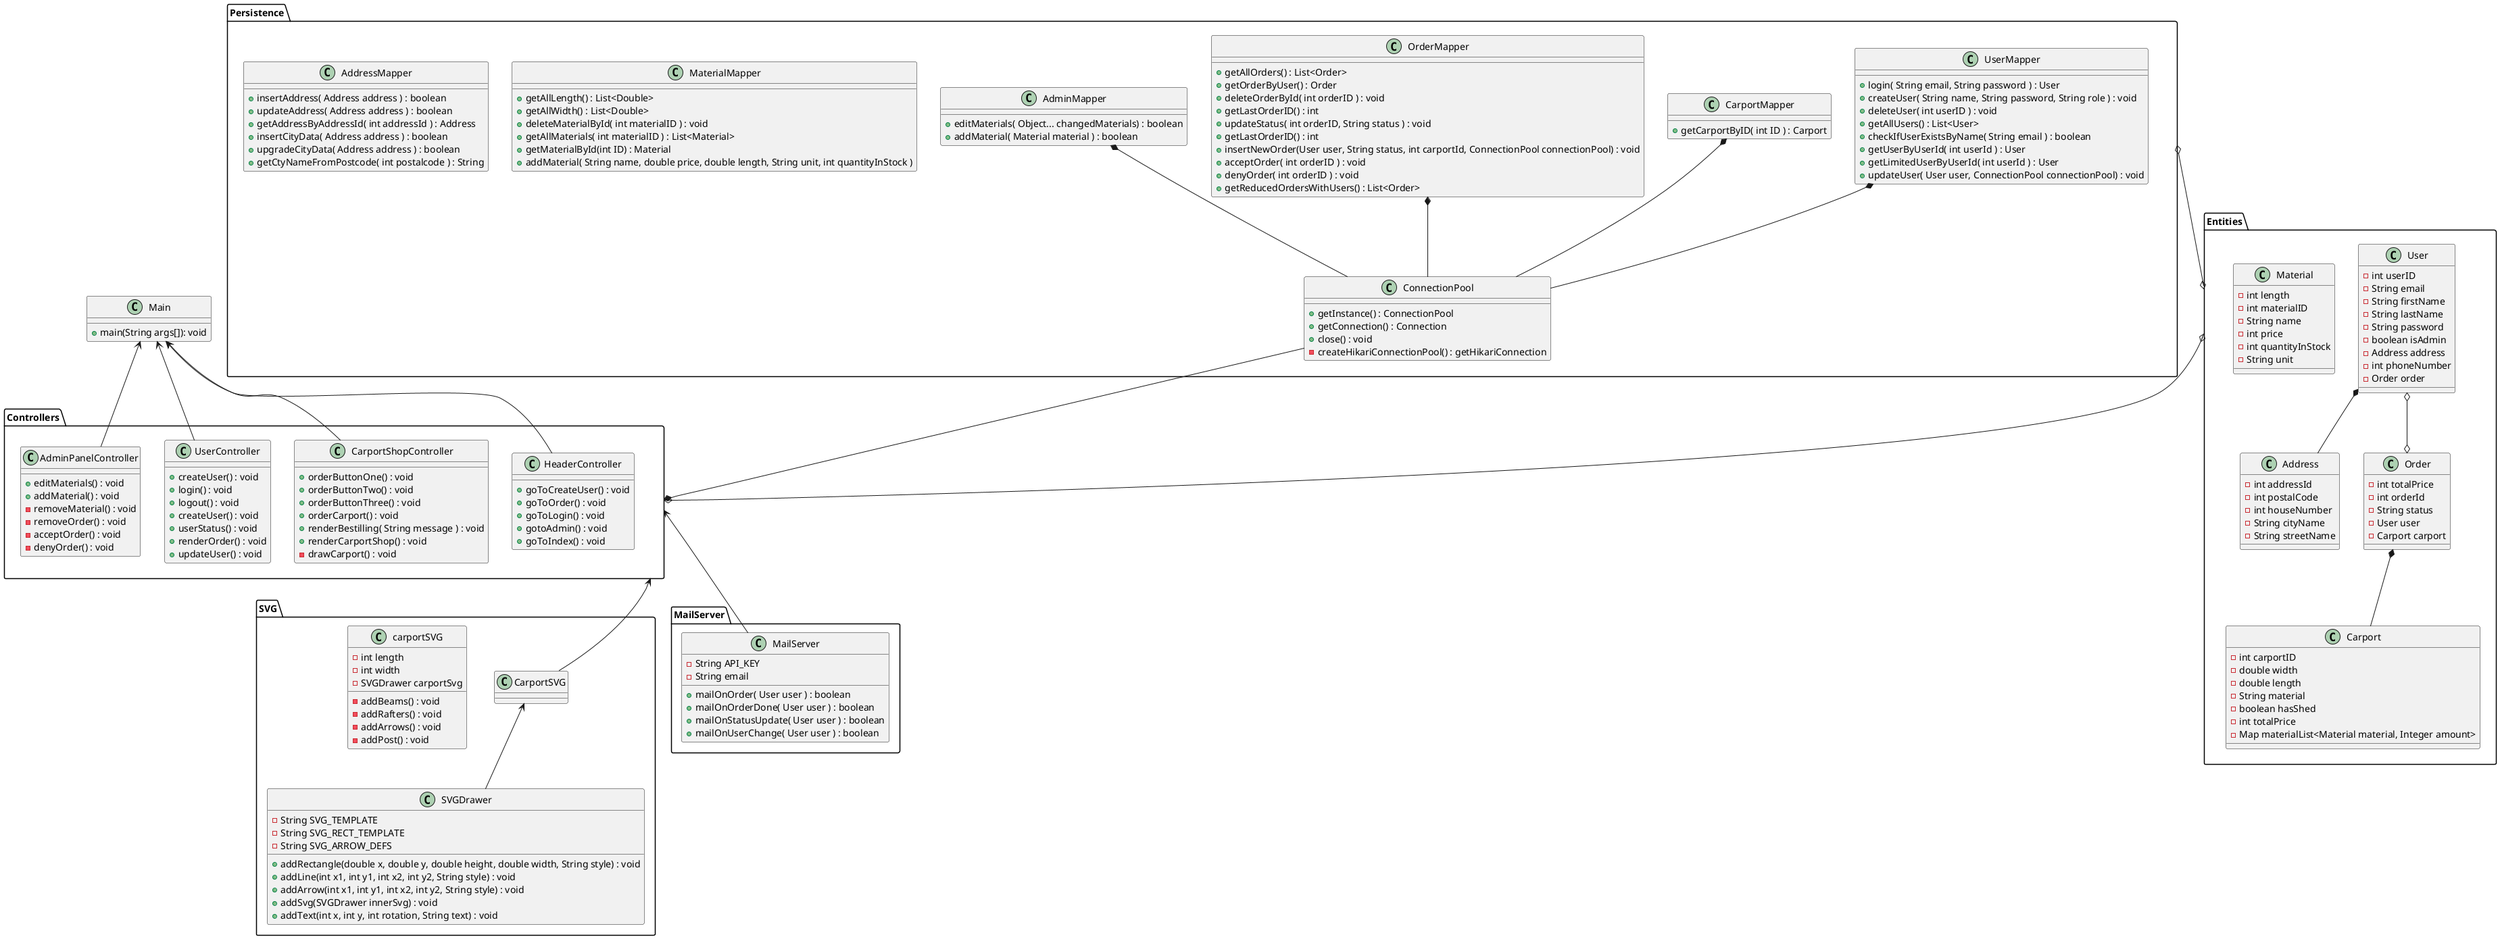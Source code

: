 @startuml
'https://plantuml.com/class-diagram

'entities
Entities.User *-- Entities.Address
Entities.Order *-- Entities.Carport
Entities.User o--o Entities.Order


'persistence
Persistence.UserMapper *-- Persistence.ConnectionPool
Persistence.CarportMapper *-- Persistence.ConnectionPool
Persistence.OrderMapper *-- Persistence.ConnectionPool
Persistence.AdminMapper *-- Persistence.ConnectionPool
Controllers *-- Persistence.ConnectionPool
Controllers <-- SVG.CarportSVG
Controllers <-- MailServer.MailServer
Entities o--o Controllers
Persistence o--o Entities

'Main connections
Main <-- Controllers.HeaderController
Main <-- Controllers.CarportShopController
Main <-- Controllers.UserController
Main <-- Controllers.AdminPanelController


'Services
SVG.CarportSVG <-- SVG.SVGDrawer

class Main {
+main(String args[]): void
}

package Entities {
class Carport {
-int carportID
-double width
-double length
-String material
-boolean hasShed
-int totalPrice
-Map materialList<Material material, Integer amount>
}

class Material {
-int length
-int materialID
-String name
-int price
-int quantityInStock
-String unit
}

class User {
-int userID
-String email
-String firstName
-String lastName
-String password
-boolean isAdmin
-Address address
-int phoneNumber
-Order order
}

class Address {
-int addressId
-int postalCode
-int houseNumber
-String cityName
-String streetName
}

class Order {
-int totalPrice
-int orderId
-String status
-User user
-Carport carport
}
}

package Persistence {
class ConnectionPool {
+getInstance() : ConnectionPool
+getConnection() : Connection
+close() : void
-createHikariConnectionPool() : getHikariConnection
}

class CarportMapper {
+getCarportByID( int ID ) : Carport
}

class UserMapper {
+login( String email, String password ) : User
+createUser( String name, String password, String role ) : void
+deleteUser( int userID ) : void
+getAllUsers() : List<User>
+checkIfUserExistsByName( String email ) : boolean
+getUserByUserId( int userId ) : User
+getLimitedUserByUserId( int userId ) : User
+updateUser( User user, ConnectionPool connectionPool) : void
}

class OrderMapper {
+getAllOrders() : List<Order>
+getOrderByUser() : Order
+deleteOrderById( int orderID ) : void
+getLastOrderID() : int
+updateStatus( int orderID, String status ) : void
+getLastOrderID() : int
+insertNewOrder(User user, String status, int carportId, ConnectionPool connectionPool) : void
+acceptOrder( int orderID ) : void
+denyOrder( int orderID ) : void
+getReducedOrdersWithUsers() : List<Order>
}

class AdminMapper {
+editMaterials( Object... changedMaterials) : boolean
+addMaterial( Material material ) : boolean
}

class MaterialMapper {
+getAllLength() : List<Double>
+getAllWidth() : List<Double>
+deleteMaterialById( int materialID ) : void
+getAllMaterials( int materialID ) : List<Material>
+getMaterialById(int ID) : Material
+addMaterial( String name, double price, double length, String unit, int quantityInStock )
}

class AddressMapper {
+insertAddress( Address address ) : boolean
+updateAddress( Address address ) : boolean
+getAddressByAddressId( int addressId ) : Address
+insertCityData( Address address ) : boolean
+upgradeCityData( Address address ) : boolean
+getCtyNameFromPostcode( int postalcode ) : String

}
}

package Controllers {
class UserController {
+createUser() : void
+login() : void
+logout() : void
+createUser() : void
+userStatus() : void
+renderOrder() : void
+updateUser() : void
}

class CarportShopController {
+orderButtonOne() : void
+orderButtonTwo() : void
+orderButtonThree() : void
+orderCarport() : void
+renderBestilling( String message ) : void
+renderCarportShop() : void
-drawCarport() : void
}

class HeaderController {
+goToCreateUser() : void
+goToOrder() : void
+goToLogin() : void
+gotoAdmin() : void
+goToIndex() : void
}

class AdminPanelController {
+editMaterials() : void
+addMaterial() : void
-removeMaterial() : void
-removeOrder() : void
-acceptOrder() : void
-denyOrder() : void
}
}

package MailServer {
class MailServer {
-String API_KEY
-String email
+mailOnOrder( User user ) : boolean
+mailOnOrderDone( User user ) : boolean
+mailOnStatusUpdate( User user ) : boolean
+mailOnUserChange( User user ) : boolean
}
}

package SVG {
class SVGDrawer {
-String SVG_TEMPLATE
-String SVG_RECT_TEMPLATE
-String SVG_ARROW_DEFS
+addRectangle(double x, double y, double height, double width, String style) : void
+addLine(int x1, int y1, int x2, int y2, String style) : void
+addArrow(int x1, int y1, int x2, int y2, String style) : void
+addSvg(SVGDrawer innerSvg) : void
+addText(int x, int y, int rotation, String text) : void
}

class carportSVG {
-int length
-int width
-SVGDrawer carportSvg
-addBeams() : void
-addRafters() : void
-addArrows() : void
-addPost() : void
}
}


@enduml